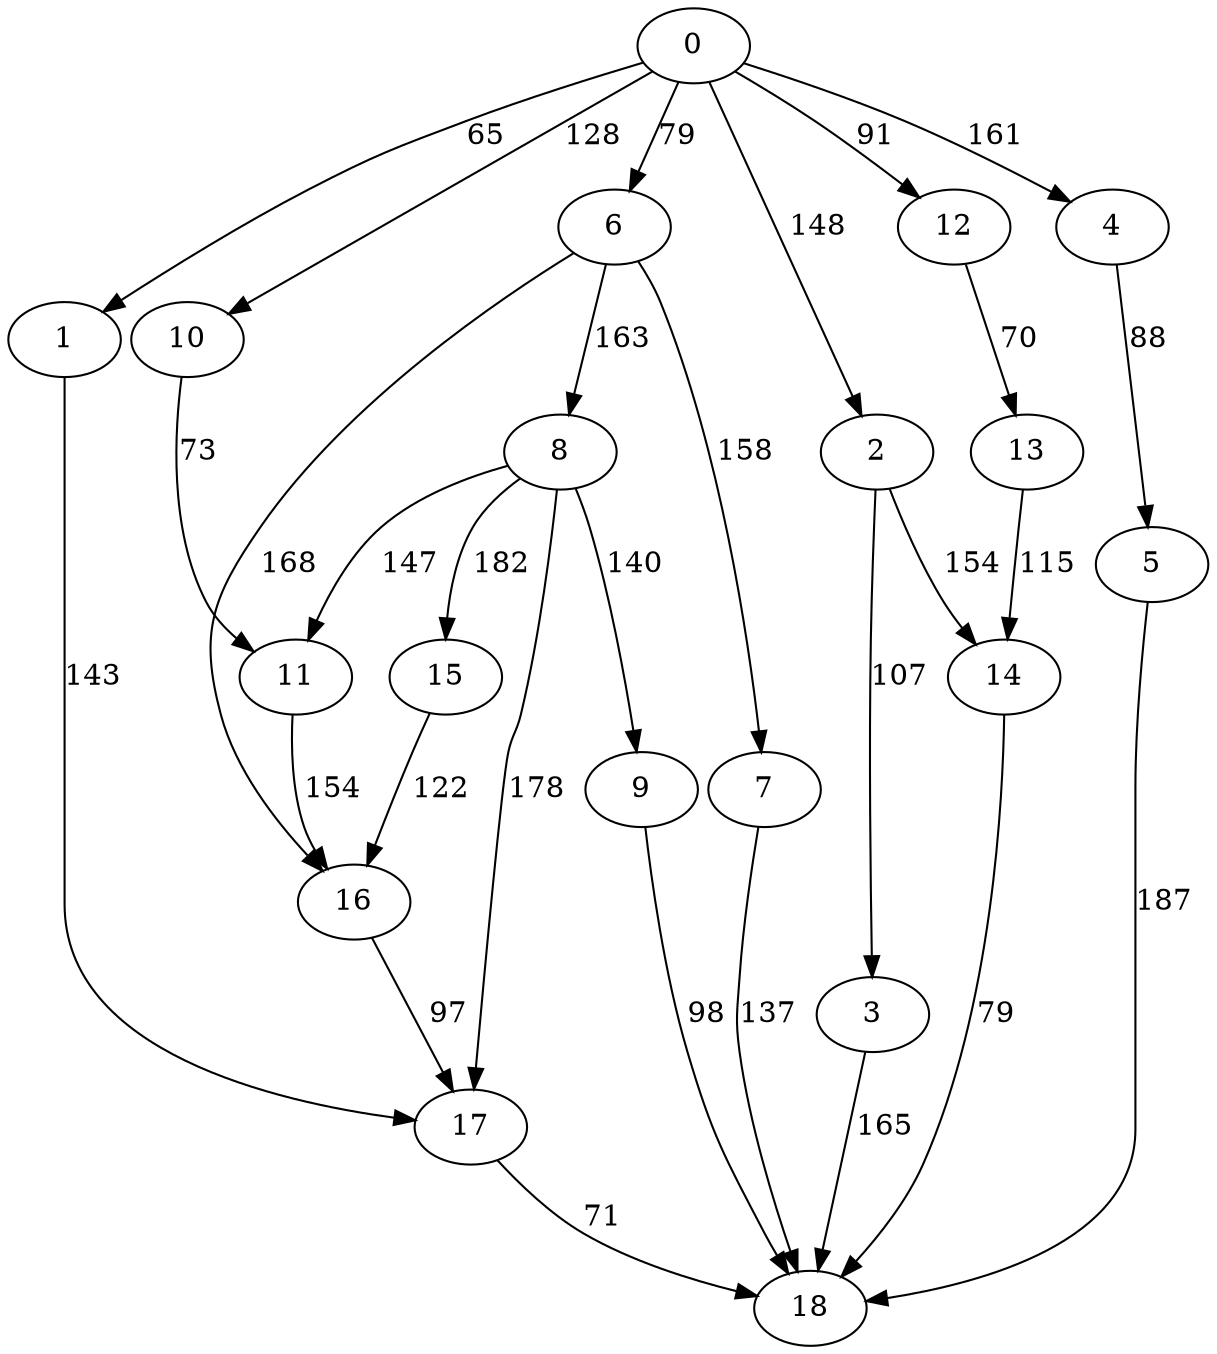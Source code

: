 digraph t20p6r7_10 {
0 -> 1 [ label = 65 ];
0 -> 2 [ label = 148 ];
0 -> 4 [ label = 161 ];
0 -> 6 [ label = 79 ];
0 -> 10 [ label = 128 ];
0 -> 12 [ label = 91 ];
1 -> 17 [ label = 143 ];
2 -> 3 [ label = 107 ];
2 -> 14 [ label = 154 ];
3 -> 18 [ label = 165 ];
4 -> 5 [ label = 88 ];
5 -> 18 [ label = 187 ];
6 -> 7 [ label = 158 ];
6 -> 8 [ label = 163 ];
6 -> 16 [ label = 168 ];
7 -> 18 [ label = 137 ];
8 -> 9 [ label = 140 ];
8 -> 11 [ label = 147 ];
8 -> 15 [ label = 182 ];
8 -> 17 [ label = 178 ];
9 -> 18 [ label = 98 ];
10 -> 11 [ label = 73 ];
11 -> 16 [ label = 154 ];
12 -> 13 [ label = 70 ];
13 -> 14 [ label = 115 ];
14 -> 18 [ label = 79 ];
15 -> 16 [ label = 122 ];
16 -> 17 [ label = 97 ];
17 -> 18 [ label = 71 ];
 }

